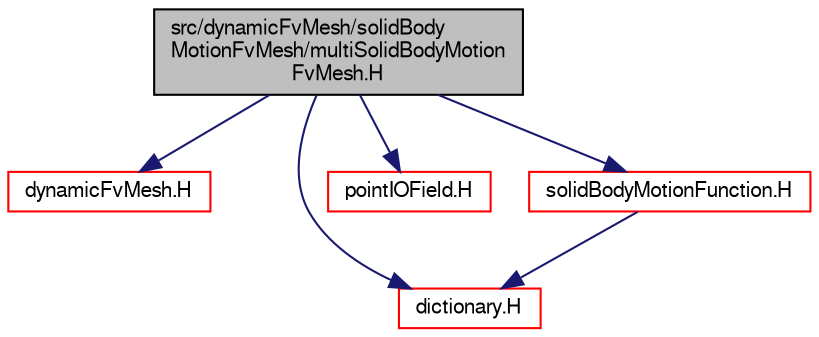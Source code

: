 digraph "src/dynamicFvMesh/solidBodyMotionFvMesh/multiSolidBodyMotionFvMesh.H"
{
  bgcolor="transparent";
  edge [fontname="FreeSans",fontsize="10",labelfontname="FreeSans",labelfontsize="10"];
  node [fontname="FreeSans",fontsize="10",shape=record];
  Node0 [label="src/dynamicFvMesh/solidBody\lMotionFvMesh/multiSolidBodyMotion\lFvMesh.H",height=0.2,width=0.4,color="black", fillcolor="grey75", style="filled", fontcolor="black"];
  Node0 -> Node1 [color="midnightblue",fontsize="10",style="solid",fontname="FreeSans"];
  Node1 [label="dynamicFvMesh.H",height=0.2,width=0.4,color="red",URL="$a00251.html"];
  Node0 -> Node204 [color="midnightblue",fontsize="10",style="solid",fontname="FreeSans"];
  Node204 [label="dictionary.H",height=0.2,width=0.4,color="red",URL="$a08804.html"];
  Node0 -> Node176 [color="midnightblue",fontsize="10",style="solid",fontname="FreeSans"];
  Node176 [label="pointIOField.H",height=0.2,width=0.4,color="red",URL="$a12068.html"];
  Node0 -> Node269 [color="midnightblue",fontsize="10",style="solid",fontname="FreeSans"];
  Node269 [label="solidBodyMotionFunction.H",height=0.2,width=0.4,color="red",URL="$a00341.html"];
  Node269 -> Node204 [color="midnightblue",fontsize="10",style="solid",fontname="FreeSans"];
}
